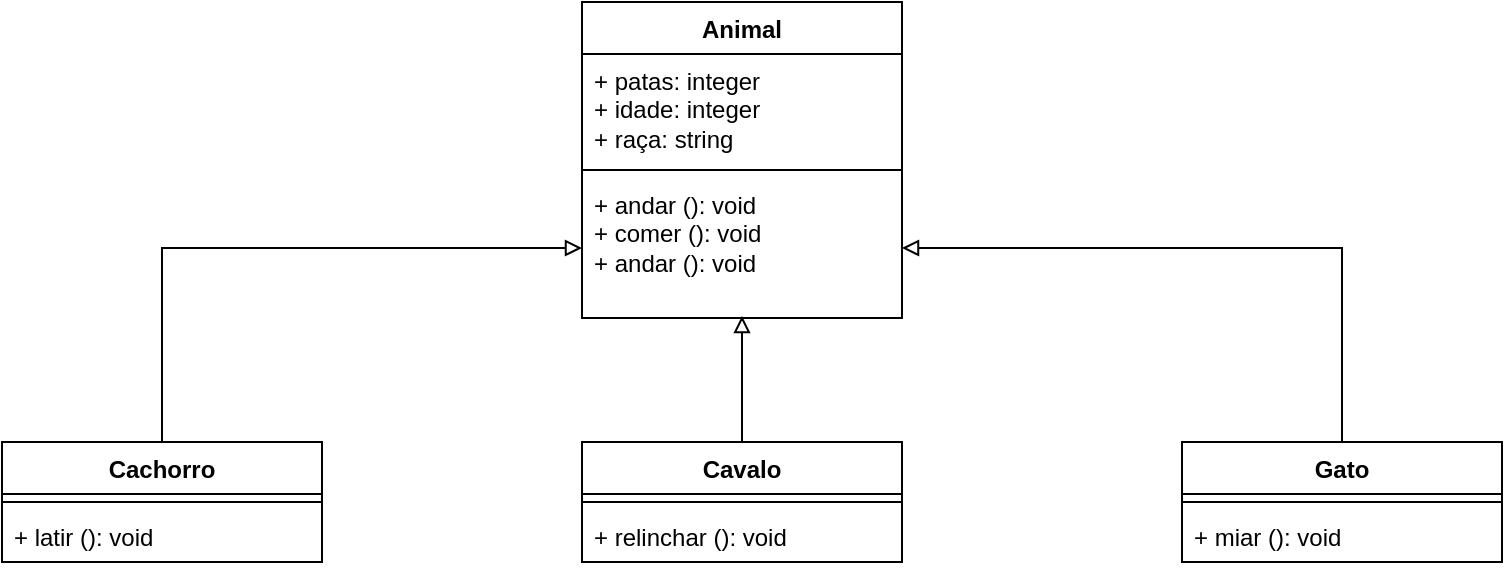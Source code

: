 <mxfile version="21.2.9" type="google">
  <diagram name="Página-1" id="jBo0YXsgPdi7Ga9-aSep">
    <mxGraphModel grid="1" page="1" gridSize="10" guides="1" tooltips="1" connect="1" arrows="1" fold="1" pageScale="1" pageWidth="827" pageHeight="1169" math="0" shadow="0">
      <root>
        <mxCell id="0" />
        <mxCell id="1" parent="0" />
        <mxCell id="ILFeB0fdcZYp8MZNcqyT-1" value="Animal" style="swimlane;fontStyle=1;align=center;verticalAlign=top;childLayout=stackLayout;horizontal=1;startSize=26;horizontalStack=0;resizeParent=1;resizeParentMax=0;resizeLast=0;collapsible=1;marginBottom=0;whiteSpace=wrap;html=1;" vertex="1" parent="1">
          <mxGeometry x="350" y="40" width="160" height="158" as="geometry" />
        </mxCell>
        <mxCell id="ILFeB0fdcZYp8MZNcqyT-2" value="+ patas: integer&lt;br&gt;+ idade: integer&lt;br&gt;+ raça: string" style="text;strokeColor=none;fillColor=none;align=left;verticalAlign=top;spacingLeft=4;spacingRight=4;overflow=hidden;rotatable=0;points=[[0,0.5],[1,0.5]];portConstraint=eastwest;whiteSpace=wrap;html=1;" vertex="1" parent="ILFeB0fdcZYp8MZNcqyT-1">
          <mxGeometry y="26" width="160" height="54" as="geometry" />
        </mxCell>
        <mxCell id="ILFeB0fdcZYp8MZNcqyT-3" value="" style="line;strokeWidth=1;fillColor=none;align=left;verticalAlign=middle;spacingTop=-1;spacingLeft=3;spacingRight=3;rotatable=0;labelPosition=right;points=[];portConstraint=eastwest;strokeColor=inherit;" vertex="1" parent="ILFeB0fdcZYp8MZNcqyT-1">
          <mxGeometry y="80" width="160" height="8" as="geometry" />
        </mxCell>
        <mxCell id="ILFeB0fdcZYp8MZNcqyT-4" value="+ andar (): void&lt;br&gt;+ comer (): void&lt;br&gt;+ andar (): void" style="text;strokeColor=none;fillColor=none;align=left;verticalAlign=top;spacingLeft=4;spacingRight=4;overflow=hidden;rotatable=0;points=[[0,0.5],[1,0.5]];portConstraint=eastwest;whiteSpace=wrap;html=1;" vertex="1" parent="ILFeB0fdcZYp8MZNcqyT-1">
          <mxGeometry y="88" width="160" height="70" as="geometry" />
        </mxCell>
        <mxCell id="ILFeB0fdcZYp8MZNcqyT-18" style="edgeStyle=orthogonalEdgeStyle;rounded=0;orthogonalLoop=1;jettySize=auto;html=1;entryX=0;entryY=0.5;entryDx=0;entryDy=0;endArrow=block;endFill=0;" edge="1" parent="1" source="ILFeB0fdcZYp8MZNcqyT-5" target="ILFeB0fdcZYp8MZNcqyT-4">
          <mxGeometry relative="1" as="geometry" />
        </mxCell>
        <mxCell id="ILFeB0fdcZYp8MZNcqyT-5" value="Cachorro" style="swimlane;fontStyle=1;align=center;verticalAlign=top;childLayout=stackLayout;horizontal=1;startSize=26;horizontalStack=0;resizeParent=1;resizeParentMax=0;resizeLast=0;collapsible=1;marginBottom=0;whiteSpace=wrap;html=1;" vertex="1" parent="1">
          <mxGeometry x="60" y="260" width="160" height="60" as="geometry" />
        </mxCell>
        <mxCell id="ILFeB0fdcZYp8MZNcqyT-7" value="" style="line;strokeWidth=1;fillColor=none;align=left;verticalAlign=middle;spacingTop=-1;spacingLeft=3;spacingRight=3;rotatable=0;labelPosition=right;points=[];portConstraint=eastwest;strokeColor=inherit;" vertex="1" parent="ILFeB0fdcZYp8MZNcqyT-5">
          <mxGeometry y="26" width="160" height="8" as="geometry" />
        </mxCell>
        <mxCell id="ILFeB0fdcZYp8MZNcqyT-8" value="+ latir (): void" style="text;strokeColor=none;fillColor=none;align=left;verticalAlign=top;spacingLeft=4;spacingRight=4;overflow=hidden;rotatable=0;points=[[0,0.5],[1,0.5]];portConstraint=eastwest;whiteSpace=wrap;html=1;" vertex="1" parent="ILFeB0fdcZYp8MZNcqyT-5">
          <mxGeometry y="34" width="160" height="26" as="geometry" />
        </mxCell>
        <mxCell id="ILFeB0fdcZYp8MZNcqyT-17" style="edgeStyle=orthogonalEdgeStyle;rounded=0;orthogonalLoop=1;jettySize=auto;html=1;endArrow=block;endFill=0;entryX=0.5;entryY=0.986;entryDx=0;entryDy=0;entryPerimeter=0;" edge="1" parent="1" source="ILFeB0fdcZYp8MZNcqyT-9" target="ILFeB0fdcZYp8MZNcqyT-4">
          <mxGeometry relative="1" as="geometry">
            <mxPoint x="430" y="210" as="targetPoint" />
          </mxGeometry>
        </mxCell>
        <mxCell id="ILFeB0fdcZYp8MZNcqyT-9" value="Cavalo" style="swimlane;fontStyle=1;align=center;verticalAlign=top;childLayout=stackLayout;horizontal=1;startSize=26;horizontalStack=0;resizeParent=1;resizeParentMax=0;resizeLast=0;collapsible=1;marginBottom=0;whiteSpace=wrap;html=1;" vertex="1" parent="1">
          <mxGeometry x="350" y="260" width="160" height="60" as="geometry" />
        </mxCell>
        <mxCell id="ILFeB0fdcZYp8MZNcqyT-11" value="" style="line;strokeWidth=1;fillColor=none;align=left;verticalAlign=middle;spacingTop=-1;spacingLeft=3;spacingRight=3;rotatable=0;labelPosition=right;points=[];portConstraint=eastwest;strokeColor=inherit;" vertex="1" parent="ILFeB0fdcZYp8MZNcqyT-9">
          <mxGeometry y="26" width="160" height="8" as="geometry" />
        </mxCell>
        <mxCell id="ILFeB0fdcZYp8MZNcqyT-12" value="+ relinchar (): void" style="text;strokeColor=none;fillColor=none;align=left;verticalAlign=top;spacingLeft=4;spacingRight=4;overflow=hidden;rotatable=0;points=[[0,0.5],[1,0.5]];portConstraint=eastwest;whiteSpace=wrap;html=1;" vertex="1" parent="ILFeB0fdcZYp8MZNcqyT-9">
          <mxGeometry y="34" width="160" height="26" as="geometry" />
        </mxCell>
        <mxCell id="ILFeB0fdcZYp8MZNcqyT-19" style="edgeStyle=orthogonalEdgeStyle;rounded=0;orthogonalLoop=1;jettySize=auto;html=1;entryX=1;entryY=0.5;entryDx=0;entryDy=0;endArrow=block;endFill=0;" edge="1" parent="1" source="ILFeB0fdcZYp8MZNcqyT-13" target="ILFeB0fdcZYp8MZNcqyT-4">
          <mxGeometry relative="1" as="geometry" />
        </mxCell>
        <mxCell id="ILFeB0fdcZYp8MZNcqyT-13" value="Gato" style="swimlane;fontStyle=1;align=center;verticalAlign=top;childLayout=stackLayout;horizontal=1;startSize=26;horizontalStack=0;resizeParent=1;resizeParentMax=0;resizeLast=0;collapsible=1;marginBottom=0;whiteSpace=wrap;html=1;" vertex="1" parent="1">
          <mxGeometry x="650" y="260" width="160" height="60" as="geometry" />
        </mxCell>
        <mxCell id="ILFeB0fdcZYp8MZNcqyT-15" value="" style="line;strokeWidth=1;fillColor=none;align=left;verticalAlign=middle;spacingTop=-1;spacingLeft=3;spacingRight=3;rotatable=0;labelPosition=right;points=[];portConstraint=eastwest;strokeColor=inherit;" vertex="1" parent="ILFeB0fdcZYp8MZNcqyT-13">
          <mxGeometry y="26" width="160" height="8" as="geometry" />
        </mxCell>
        <mxCell id="ILFeB0fdcZYp8MZNcqyT-16" value="+ miar (): void" style="text;strokeColor=none;fillColor=none;align=left;verticalAlign=top;spacingLeft=4;spacingRight=4;overflow=hidden;rotatable=0;points=[[0,0.5],[1,0.5]];portConstraint=eastwest;whiteSpace=wrap;html=1;" vertex="1" parent="ILFeB0fdcZYp8MZNcqyT-13">
          <mxGeometry y="34" width="160" height="26" as="geometry" />
        </mxCell>
      </root>
    </mxGraphModel>
  </diagram>
</mxfile>
